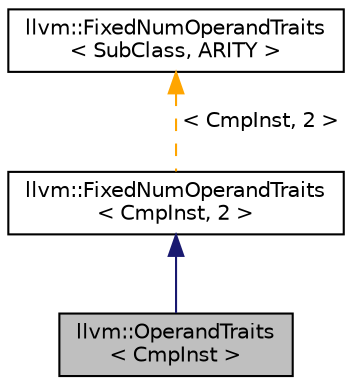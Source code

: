 digraph "llvm::OperandTraits&lt; CmpInst &gt;"
{
 // LATEX_PDF_SIZE
  bgcolor="transparent";
  edge [fontname="Helvetica",fontsize="10",labelfontname="Helvetica",labelfontsize="10"];
  node [fontname="Helvetica",fontsize="10",shape=record];
  Node1 [label="llvm::OperandTraits\l\< CmpInst \>",height=0.2,width=0.4,color="black", fillcolor="grey75", style="filled", fontcolor="black",tooltip=" "];
  Node2 -> Node1 [dir="back",color="midnightblue",fontsize="10",style="solid",fontname="Helvetica"];
  Node2 [label="llvm::FixedNumOperandTraits\l\< CmpInst, 2 \>",height=0.2,width=0.4,color="black",URL="$structllvm_1_1FixedNumOperandTraits.html",tooltip=" "];
  Node3 -> Node2 [dir="back",color="orange",fontsize="10",style="dashed",label=" \< CmpInst, 2 \>" ,fontname="Helvetica"];
  Node3 [label="llvm::FixedNumOperandTraits\l\< SubClass, ARITY \>",height=0.2,width=0.4,color="black",URL="$structllvm_1_1FixedNumOperandTraits.html",tooltip="FixedNumOperandTraits - determine the allocation regime of the Use array when it is a prefix to the U..."];
}
